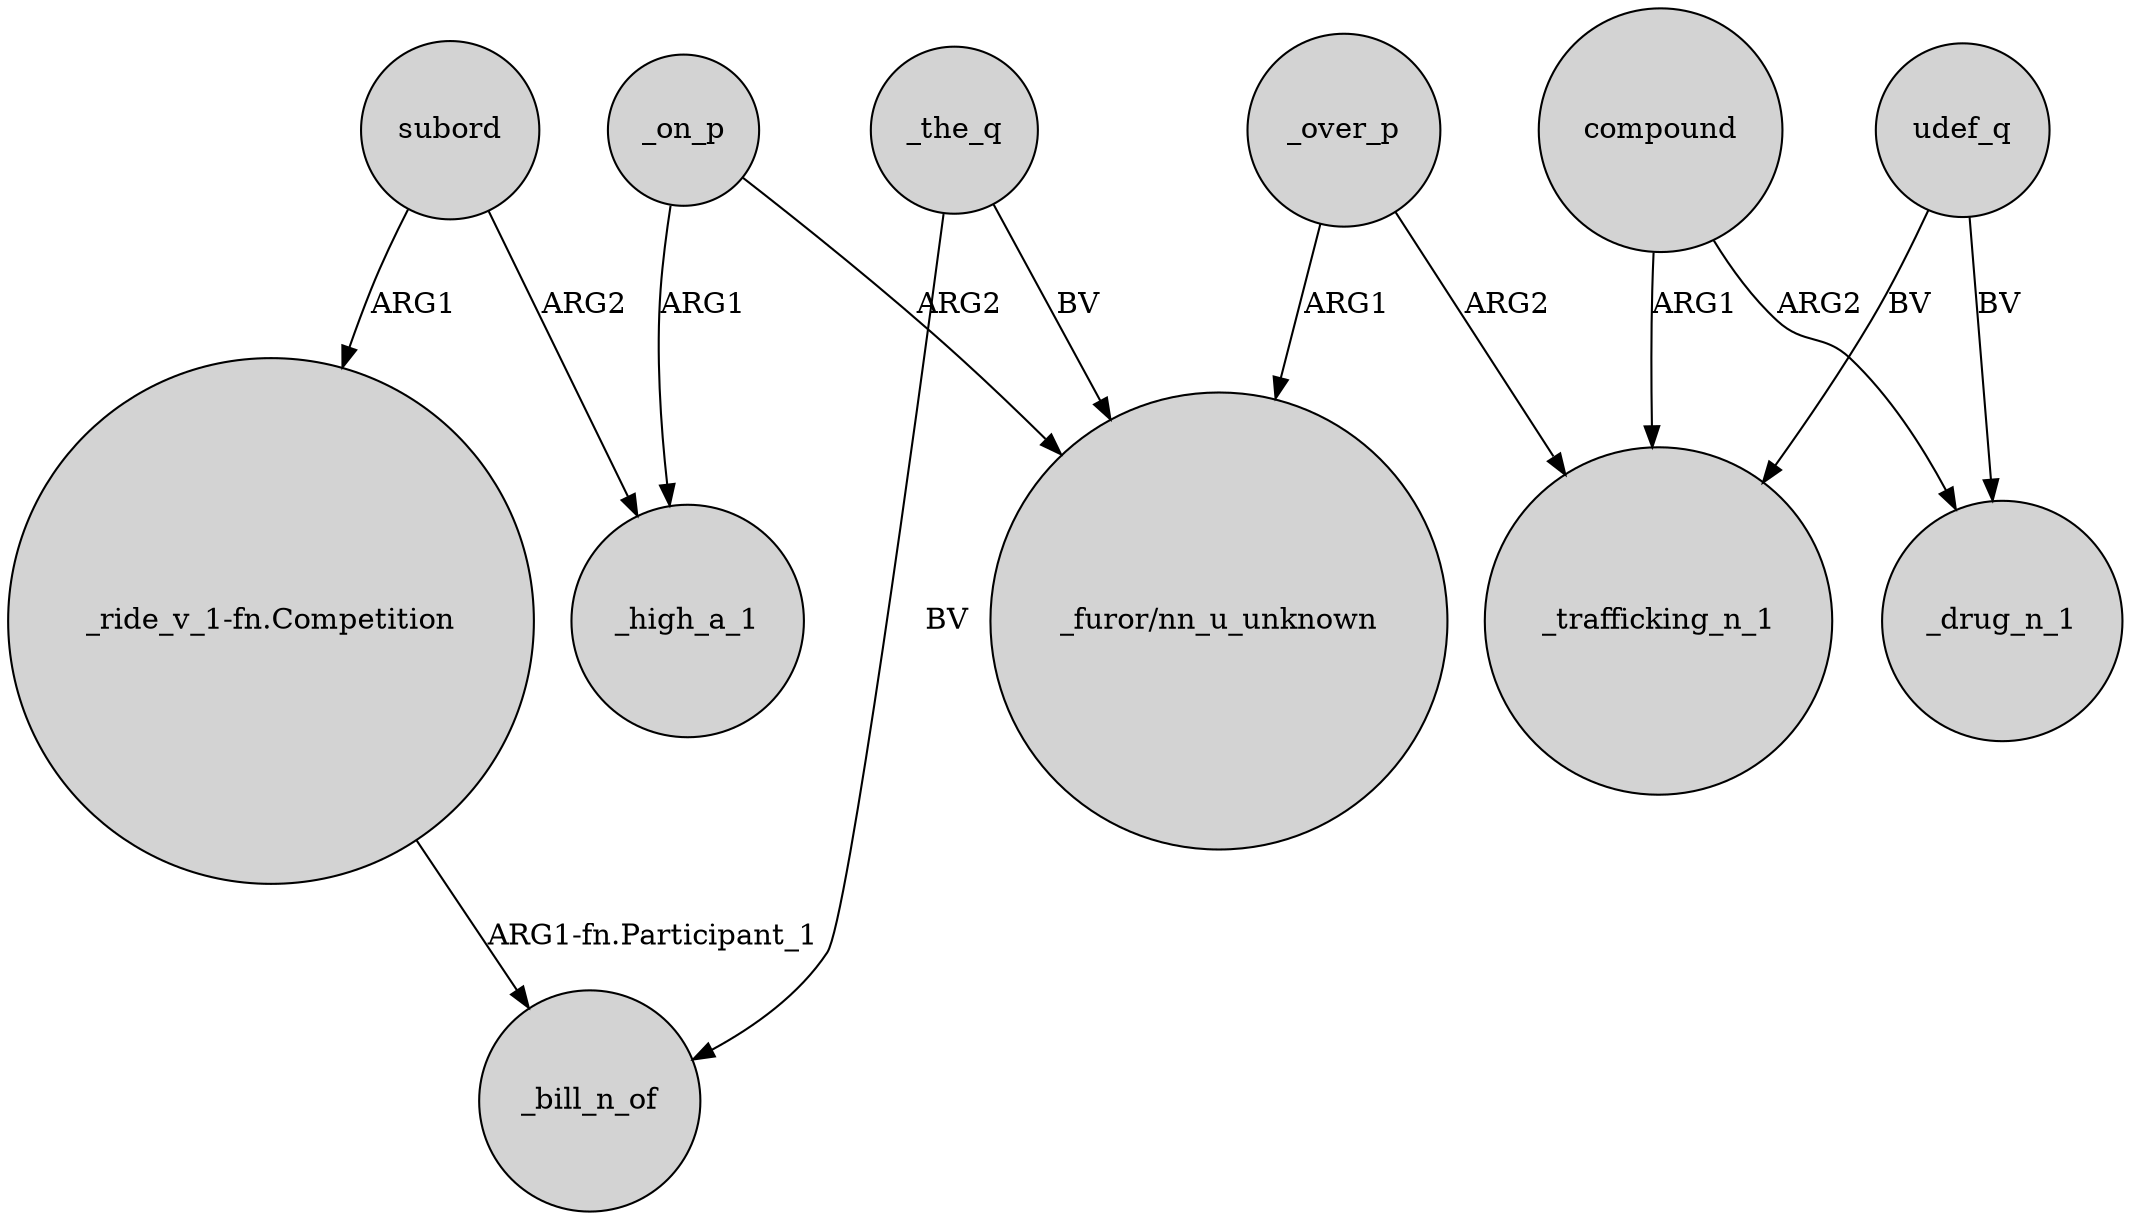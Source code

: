 digraph {
	node [shape=circle style=filled]
	_on_p -> _high_a_1 [label=ARG1]
	subord -> "_ride_v_1-fn.Competition" [label=ARG1]
	_on_p -> "_furor/nn_u_unknown" [label=ARG2]
	subord -> _high_a_1 [label=ARG2]
	compound -> _trafficking_n_1 [label=ARG1]
	udef_q -> _trafficking_n_1 [label=BV]
	_over_p -> "_furor/nn_u_unknown" [label=ARG1]
	_the_q -> "_furor/nn_u_unknown" [label=BV]
	udef_q -> _drug_n_1 [label=BV]
	_the_q -> _bill_n_of [label=BV]
	"_ride_v_1-fn.Competition" -> _bill_n_of [label="ARG1-fn.Participant_1"]
	_over_p -> _trafficking_n_1 [label=ARG2]
	compound -> _drug_n_1 [label=ARG2]
}
